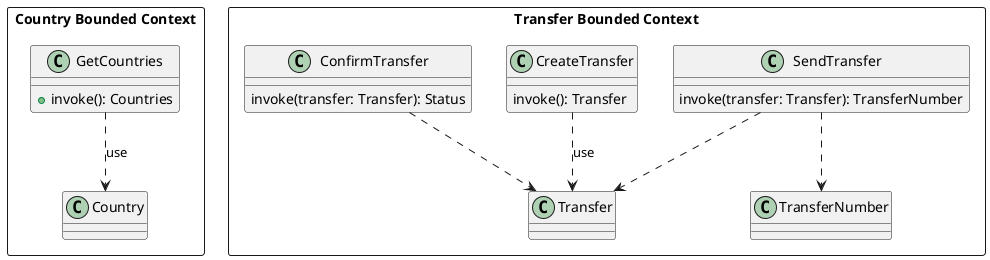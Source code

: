 @startuml

package "Country Bounded Context" <<Rectangle>> {
    class Country

    class GetCountries {
        + invoke(): Countries
    }
    GetCountries ..> Country : use
}

package "Transfer Bounded Context" <<Rectangle>> {
    class Transfer

    class TransferNumber

    class CreateTransfer {
        invoke(): Transfer
    }
    CreateTransfer ..> Transfer : use

    class SendTransfer {
        invoke(transfer: Transfer): TransferNumber
    }
    SendTransfer ..> Transfer
    SendTransfer ..> TransferNumber

    class ConfirmTransfer {
        invoke(transfer: Transfer): Status
    }
    ConfirmTransfer ..> Transfer
}


@enduml